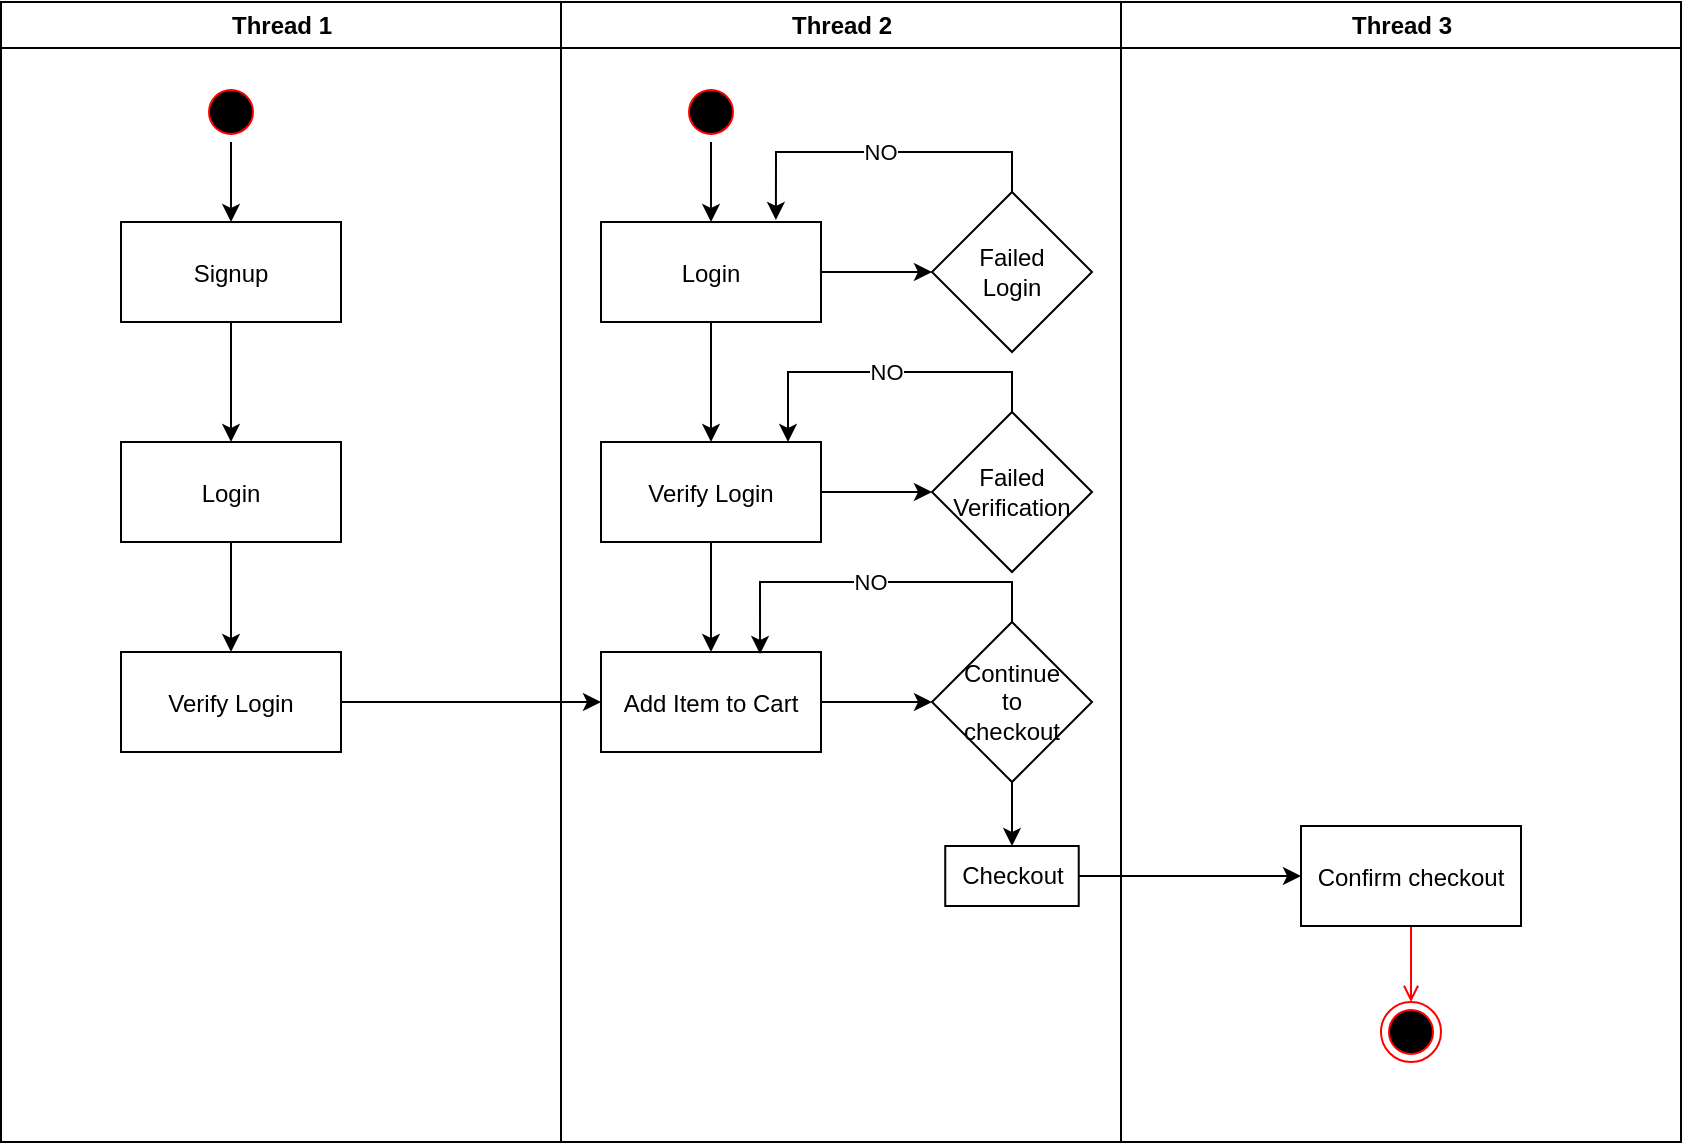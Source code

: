 <mxfile version="20.8.23" type="github">
  <diagram name="Page-1" id="e7e014a7-5840-1c2e-5031-d8a46d1fe8dd">
    <mxGraphModel dx="1360" dy="795" grid="1" gridSize="10" guides="1" tooltips="1" connect="1" arrows="1" fold="1" page="1" pageScale="1" pageWidth="1169" pageHeight="826" background="none" math="0" shadow="0">
      <root>
        <mxCell id="0" />
        <mxCell id="1" parent="0" />
        <mxCell id="xtGiuuwPmds-R343_epI-43" style="edgeStyle=orthogonalEdgeStyle;rounded=0;orthogonalLoop=1;jettySize=auto;html=1;" parent="1" source="10" target="18" edge="1">
          <mxGeometry relative="1" as="geometry" />
        </mxCell>
        <mxCell id="2" value="Thread 1" style="swimlane;whiteSpace=wrap" parent="1" vertex="1">
          <mxGeometry x="164.5" y="128" width="280" height="570" as="geometry" />
        </mxCell>
        <mxCell id="xtGiuuwPmds-R343_epI-53" value="" style="edgeStyle=orthogonalEdgeStyle;rounded=0;orthogonalLoop=1;jettySize=auto;html=1;" parent="2" source="5" target="7" edge="1">
          <mxGeometry relative="1" as="geometry" />
        </mxCell>
        <mxCell id="5" value="" style="ellipse;shape=startState;fillColor=#000000;strokeColor=#ff0000;" parent="2" vertex="1">
          <mxGeometry x="100" y="40" width="30" height="30" as="geometry" />
        </mxCell>
        <mxCell id="xtGiuuwPmds-R343_epI-41" value="" style="edgeStyle=orthogonalEdgeStyle;rounded=0;orthogonalLoop=1;jettySize=auto;html=1;" parent="2" source="7" target="8" edge="1">
          <mxGeometry relative="1" as="geometry" />
        </mxCell>
        <mxCell id="7" value="Signup" style="" parent="2" vertex="1">
          <mxGeometry x="60" y="110" width="110" height="50" as="geometry" />
        </mxCell>
        <mxCell id="xtGiuuwPmds-R343_epI-42" value="" style="edgeStyle=orthogonalEdgeStyle;rounded=0;orthogonalLoop=1;jettySize=auto;html=1;" parent="2" source="8" target="10" edge="1">
          <mxGeometry relative="1" as="geometry" />
        </mxCell>
        <mxCell id="8" value="Login" style="" parent="2" vertex="1">
          <mxGeometry x="60" y="220" width="110" height="50" as="geometry" />
        </mxCell>
        <mxCell id="10" value="Verify Login" style="" parent="2" vertex="1">
          <mxGeometry x="60" y="325" width="110" height="50" as="geometry" />
        </mxCell>
        <mxCell id="4" value="Thread 3" style="swimlane;whiteSpace=wrap" parent="1" vertex="1">
          <mxGeometry x="724.5" y="128" width="280" height="570" as="geometry" />
        </mxCell>
        <mxCell id="38" value="" style="ellipse;shape=endState;fillColor=#000000;strokeColor=#ff0000" parent="4" vertex="1">
          <mxGeometry x="130" y="500" width="30" height="30" as="geometry" />
        </mxCell>
        <mxCell id="39" value="" style="endArrow=open;strokeColor=#FF0000;endFill=1;rounded=0" parent="4" source="33" target="38" edge="1">
          <mxGeometry relative="1" as="geometry" />
        </mxCell>
        <mxCell id="3" value="Thread 2" style="swimlane;whiteSpace=wrap" parent="4" vertex="1">
          <mxGeometry x="-280" width="280" height="570" as="geometry" />
        </mxCell>
        <mxCell id="xtGiuuwPmds-R343_epI-52" value="" style="edgeStyle=orthogonalEdgeStyle;rounded=0;orthogonalLoop=1;jettySize=auto;html=1;" parent="3" source="13" target="15" edge="1">
          <mxGeometry relative="1" as="geometry" />
        </mxCell>
        <mxCell id="13" value="" style="ellipse;shape=startState;fillColor=#000000;strokeColor=#ff0000;" parent="3" vertex="1">
          <mxGeometry x="60" y="40" width="30" height="30" as="geometry" />
        </mxCell>
        <mxCell id="xtGiuuwPmds-R343_epI-44" value="" style="edgeStyle=orthogonalEdgeStyle;rounded=0;orthogonalLoop=1;jettySize=auto;html=1;" parent="3" source="15" target="16" edge="1">
          <mxGeometry relative="1" as="geometry" />
        </mxCell>
        <mxCell id="xtGiuuwPmds-R343_epI-49" value="" style="edgeStyle=orthogonalEdgeStyle;rounded=0;orthogonalLoop=1;jettySize=auto;html=1;" parent="3" source="15" target="xtGiuuwPmds-R343_epI-48" edge="1">
          <mxGeometry relative="1" as="geometry" />
        </mxCell>
        <mxCell id="15" value="Login" style="" parent="3" vertex="1">
          <mxGeometry x="20" y="110" width="110" height="50" as="geometry" />
        </mxCell>
        <mxCell id="xtGiuuwPmds-R343_epI-45" value="" style="edgeStyle=orthogonalEdgeStyle;rounded=0;orthogonalLoop=1;jettySize=auto;html=1;" parent="3" source="16" target="18" edge="1">
          <mxGeometry relative="1" as="geometry" />
        </mxCell>
        <mxCell id="xtGiuuwPmds-R343_epI-47" value="" style="edgeStyle=orthogonalEdgeStyle;rounded=0;orthogonalLoop=1;jettySize=auto;html=1;" parent="3" source="16" target="xtGiuuwPmds-R343_epI-46" edge="1">
          <mxGeometry relative="1" as="geometry" />
        </mxCell>
        <mxCell id="16" value="Verify Login" style="" parent="3" vertex="1">
          <mxGeometry x="20" y="220" width="110" height="50" as="geometry" />
        </mxCell>
        <mxCell id="xtGiuuwPmds-R343_epI-55" value="" style="edgeStyle=orthogonalEdgeStyle;rounded=0;orthogonalLoop=1;jettySize=auto;html=1;" parent="3" source="18" target="xtGiuuwPmds-R343_epI-54" edge="1">
          <mxGeometry relative="1" as="geometry" />
        </mxCell>
        <mxCell id="18" value="&#xa;Add Item to Cart&#xa;" style="" parent="3" vertex="1">
          <mxGeometry x="20" y="325" width="110" height="50" as="geometry" />
        </mxCell>
        <mxCell id="xtGiuuwPmds-R343_epI-50" value="NO" style="edgeStyle=orthogonalEdgeStyle;rounded=0;orthogonalLoop=1;jettySize=auto;html=1;exitX=0.5;exitY=0;exitDx=0;exitDy=0;entryX=0.85;entryY=0;entryDx=0;entryDy=0;entryPerimeter=0;" parent="3" source="xtGiuuwPmds-R343_epI-46" target="16" edge="1">
          <mxGeometry relative="1" as="geometry" />
        </mxCell>
        <mxCell id="xtGiuuwPmds-R343_epI-46" value="&lt;div&gt;Failed &lt;br&gt;&lt;/div&gt;&lt;div&gt;Verification&lt;br&gt;&lt;/div&gt;" style="rhombus;whiteSpace=wrap;html=1;fillColor=rgb(255, 255, 255);strokeColor=rgb(0, 0, 0);fontColor=rgb(0, 0, 0);" parent="3" vertex="1">
          <mxGeometry x="185.5" y="205" width="80" height="80" as="geometry" />
        </mxCell>
        <mxCell id="xtGiuuwPmds-R343_epI-51" value="NO" style="edgeStyle=orthogonalEdgeStyle;rounded=0;orthogonalLoop=1;jettySize=auto;html=1;exitX=0.5;exitY=0;exitDx=0;exitDy=0;entryX=0.795;entryY=-0.02;entryDx=0;entryDy=0;entryPerimeter=0;" parent="3" source="xtGiuuwPmds-R343_epI-48" target="15" edge="1">
          <mxGeometry relative="1" as="geometry" />
        </mxCell>
        <mxCell id="xtGiuuwPmds-R343_epI-48" value="&lt;div&gt;Failed&lt;/div&gt;&lt;div&gt;Login&lt;br&gt;&lt;/div&gt;" style="rhombus;whiteSpace=wrap;html=1;fillColor=rgb(255, 255, 255);strokeColor=rgb(0, 0, 0);fontColor=rgb(0, 0, 0);" parent="3" vertex="1">
          <mxGeometry x="185.5" y="95" width="80" height="80" as="geometry" />
        </mxCell>
        <mxCell id="xtGiuuwPmds-R343_epI-56" value="NO" style="edgeStyle=orthogonalEdgeStyle;rounded=0;orthogonalLoop=1;jettySize=auto;html=1;exitX=0.5;exitY=0;exitDx=0;exitDy=0;entryX=0.723;entryY=0.02;entryDx=0;entryDy=0;entryPerimeter=0;" parent="3" source="xtGiuuwPmds-R343_epI-54" target="18" edge="1">
          <mxGeometry relative="1" as="geometry">
            <Array as="points">
              <mxPoint x="226" y="290" />
              <mxPoint x="100" y="290" />
            </Array>
          </mxGeometry>
        </mxCell>
        <mxCell id="xtGiuuwPmds-R343_epI-60" value="" style="edgeStyle=orthogonalEdgeStyle;rounded=0;orthogonalLoop=1;jettySize=auto;html=1;" parent="3" source="xtGiuuwPmds-R343_epI-54" target="xtGiuuwPmds-R343_epI-59" edge="1">
          <mxGeometry relative="1" as="geometry" />
        </mxCell>
        <mxCell id="xtGiuuwPmds-R343_epI-54" value="&lt;div&gt;Continue&lt;/div&gt;&lt;div&gt;to&lt;/div&gt;&lt;div&gt;checkout&lt;br&gt;&lt;/div&gt;" style="rhombus;whiteSpace=wrap;html=1;fillColor=rgb(255, 255, 255);" parent="3" vertex="1">
          <mxGeometry x="185.5" y="310" width="80" height="80" as="geometry" />
        </mxCell>
        <mxCell id="xtGiuuwPmds-R343_epI-59" value="Checkout" style="whiteSpace=wrap;html=1;fillColor=rgb(255, 255, 255);" parent="3" vertex="1">
          <mxGeometry x="192.12" y="422" width="66.75" height="30" as="geometry" />
        </mxCell>
        <mxCell id="xtGiuuwPmds-R343_epI-63" style="edgeStyle=orthogonalEdgeStyle;rounded=0;orthogonalLoop=1;jettySize=auto;html=1;" parent="4" source="xtGiuuwPmds-R343_epI-59" target="33" edge="1">
          <mxGeometry relative="1" as="geometry">
            <mxPoint x="95.5" y="442" as="targetPoint" />
          </mxGeometry>
        </mxCell>
        <mxCell id="33" value="Confirm checkout" style="" parent="4" vertex="1">
          <mxGeometry x="90" y="412" width="110" height="50" as="geometry" />
        </mxCell>
      </root>
    </mxGraphModel>
  </diagram>
</mxfile>
